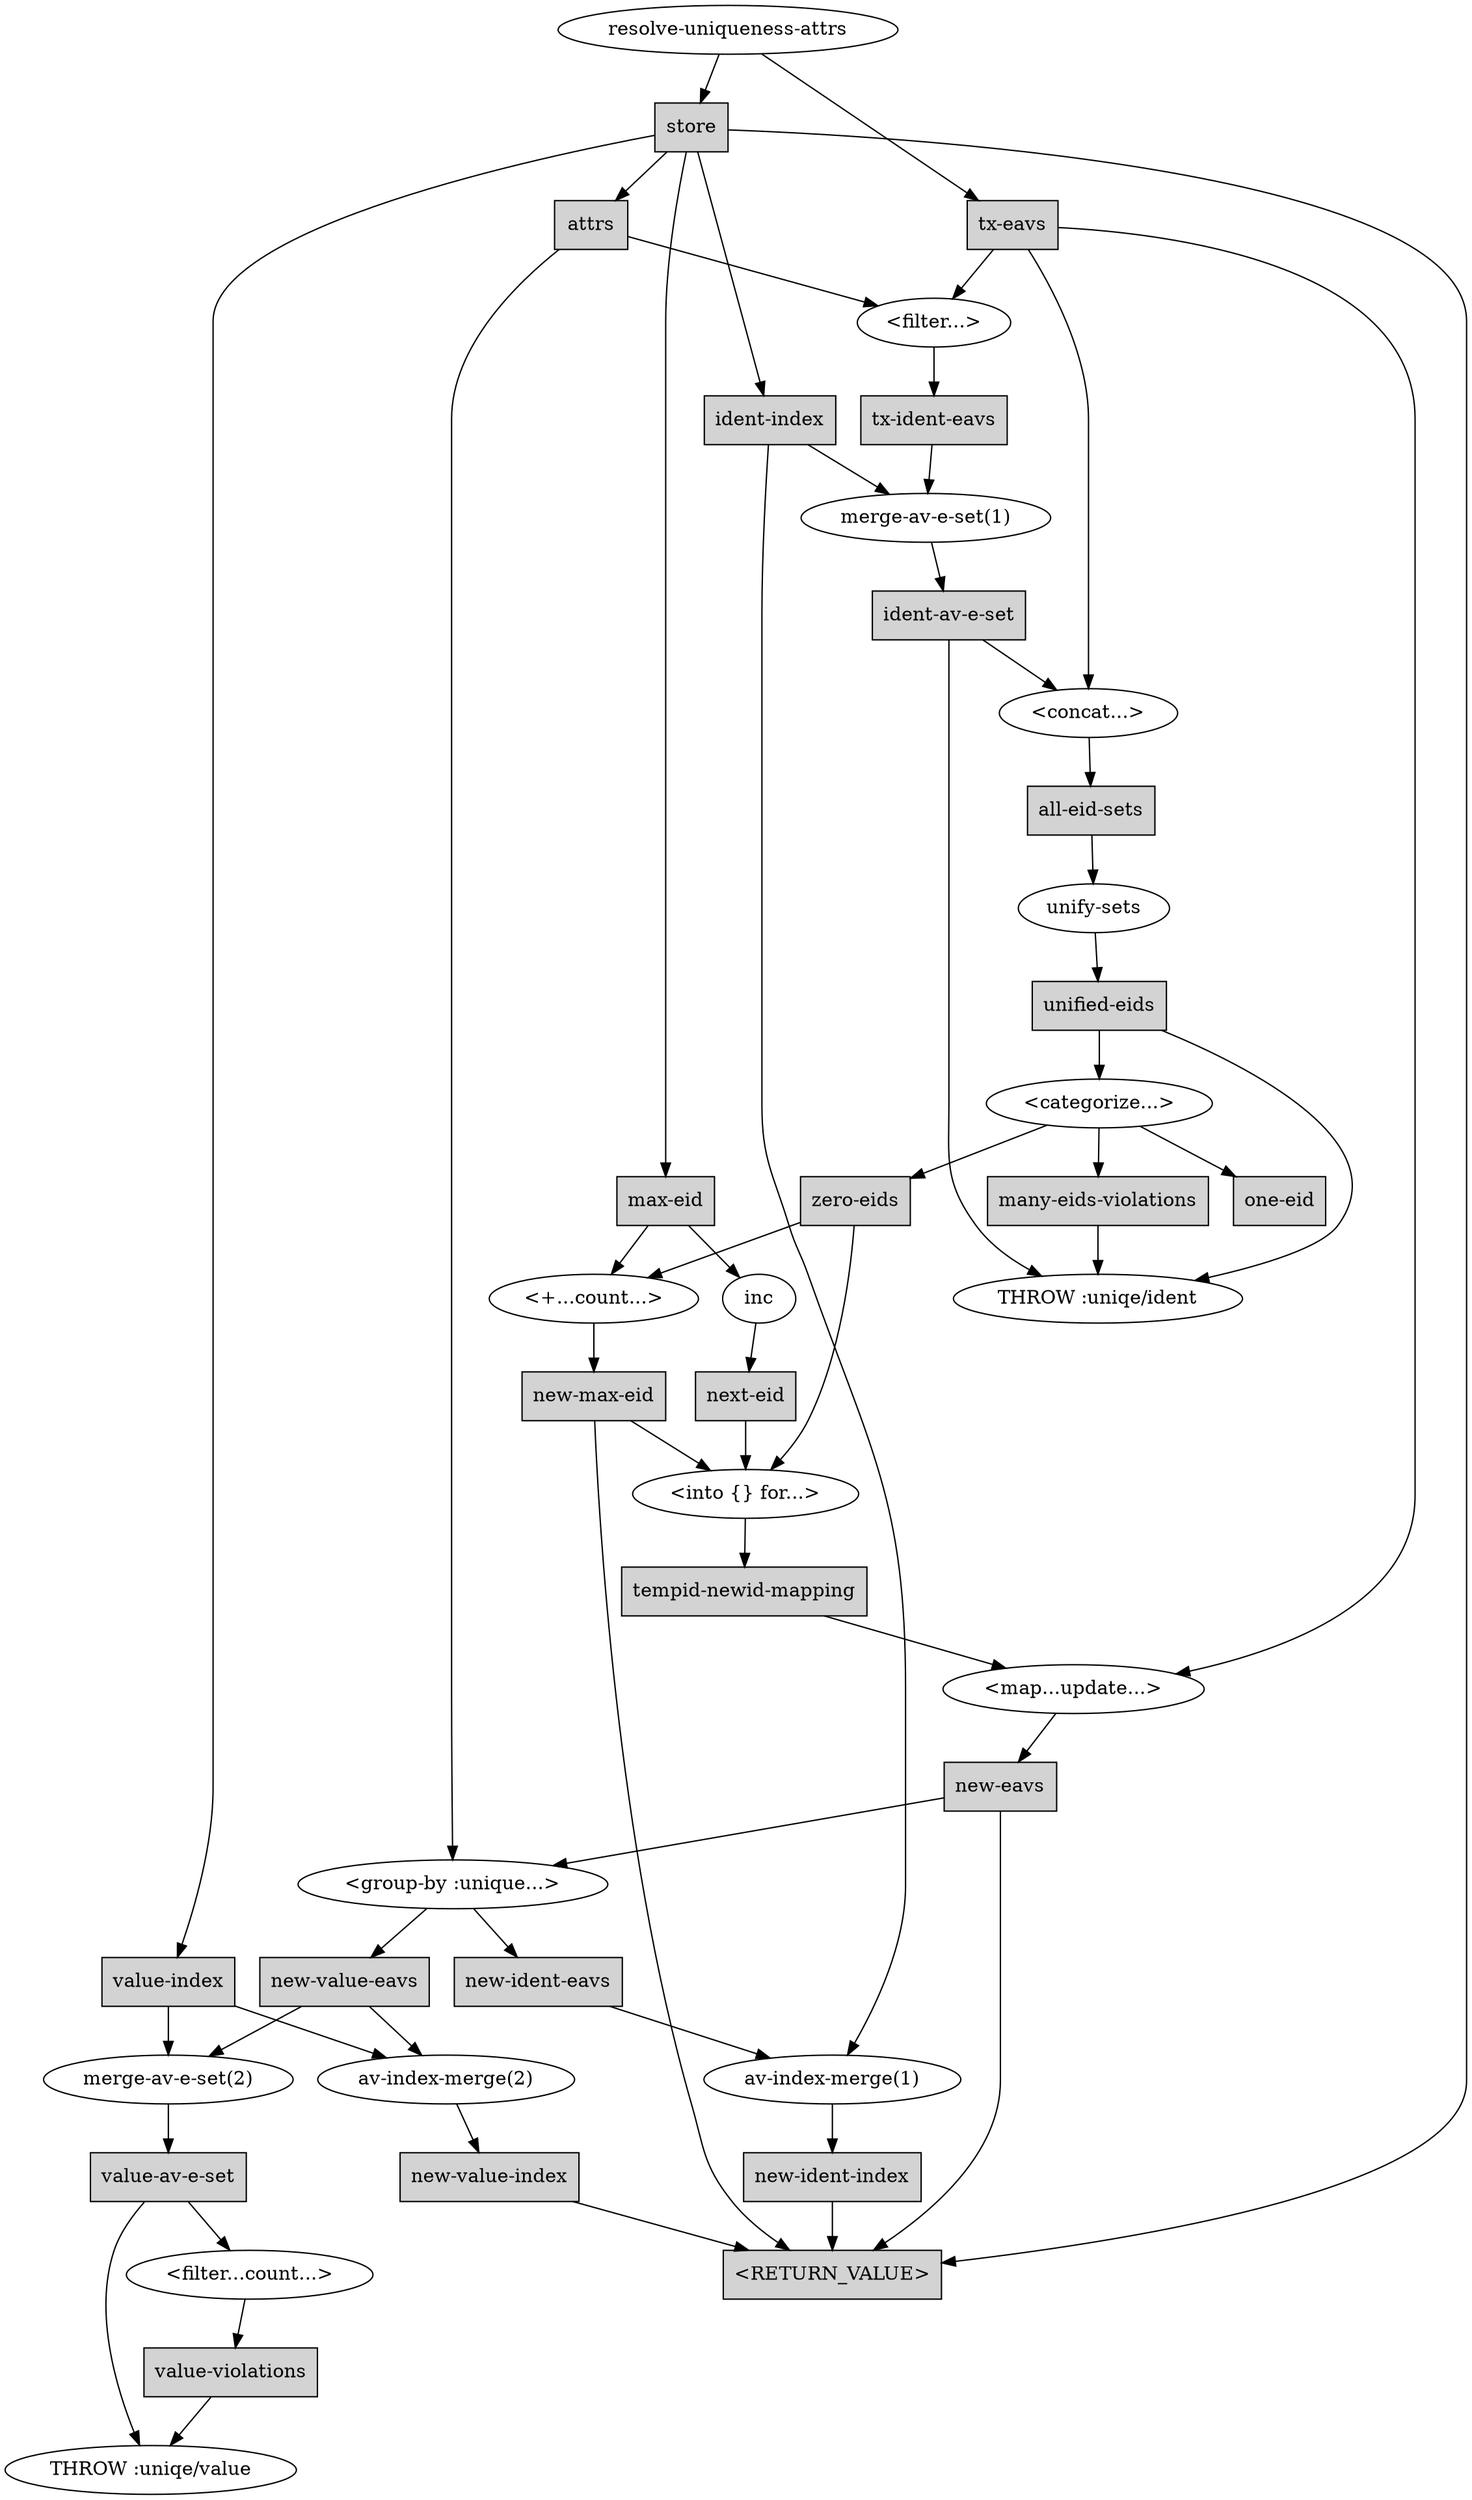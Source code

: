 digraph G {
  subgraph functions {
    label = "functions";
    "resolve-uniqueness-attrs";
    "<filter...>"
    "merge-av-e-set(1)"
    "<concat...>"
    "unify-sets"
    "<categorize...>"
    "inc"
    "<+...count...>"
    "<into {} for...>"
    "<map...update...>"
    "<group-by :unique...>"
    "merge-av-e-set(2)"
    "<filter...count...>"
    "av-index-merge(1)"
    "av-index-merge(2)"
    "THROW :uniqe/ident"
    "THROW :uniqe/value"
  }
  subgraph values {
    label = "values";
    node [shape=box, style=filled];
    "store" -> {"max-eid" "attrs" "ident-index" "value-index"};
    "tx-eavs";
    "tx-ident-eavs";
    "ident-av-e-set";
    "all-eid-sets";
		"unified-eids";
		"zero-eids"
    "one-eid"
    "many-eids-violations"
    "next-eid"
    "new-max-eid"
    "tempid-newid-mapping"
    "new-eavs"
    "new-ident-eavs"
    "new-value-eavs"
    "value-av-e-set"
    "value-violations"
    "new-ident-index"
    "new-value-index"
    "<RETURN_VALUE>"
  }
  "resolve-uniqueness-attrs" -> {"store" "tx-eavs"}
  {"attrs" "tx-eavs"} -> "<filter...>" -> "tx-ident-eavs"
	{"ident-index" "tx-ident-eavs"} -> "merge-av-e-set(1)" -> "ident-av-e-set"
  {"ident-av-e-set" "tx-eavs"} -> "<concat...>" -> "all-eid-sets"
  "all-eid-sets" -> "unify-sets" -> "unified-eids"
  "unified-eids" -> "<categorize...>" -> {"zero-eids" "one-eid" "many-eids-violations"}
  "max-eid" -> "inc" -> "next-eid"
  {"max-eid" "zero-eids"} -> "<+...count...>" -> "new-max-eid"
  {"next-eid" "new-max-eid" "zero-eids"} -> "<into {} for...>" -> "tempid-newid-mapping"
  {"tempid-newid-mapping" "tx-eavs"} -> "<map...update...>" -> "new-eavs"
  {"attrs" "new-eavs"} -> "<group-by :unique...>" -> {"new-ident-eavs" "new-value-eavs"}
  {"value-index" "new-value-eavs"} -> "merge-av-e-set(2)" -> "value-av-e-set"
  "value-av-e-set" -> "<filter...count...>" -> "value-violations"
  {"ident-index" "new-ident-eavs"} -> "av-index-merge(1)" -> "new-ident-index"
  {"value-index" "new-value-eavs"} -> "av-index-merge(2)" -> "new-value-index"
  {"many-eids-violations" "ident-av-e-set" "unified-eids"} -> "THROW :uniqe/ident"
  {"value-violations" "value-av-e-set"} -> "THROW :uniqe/value"
  {"store" "new-max-eid" "new-ident-index" "new-value-index" "new-eavs"} -> "<RETURN_VALUE>"
}
